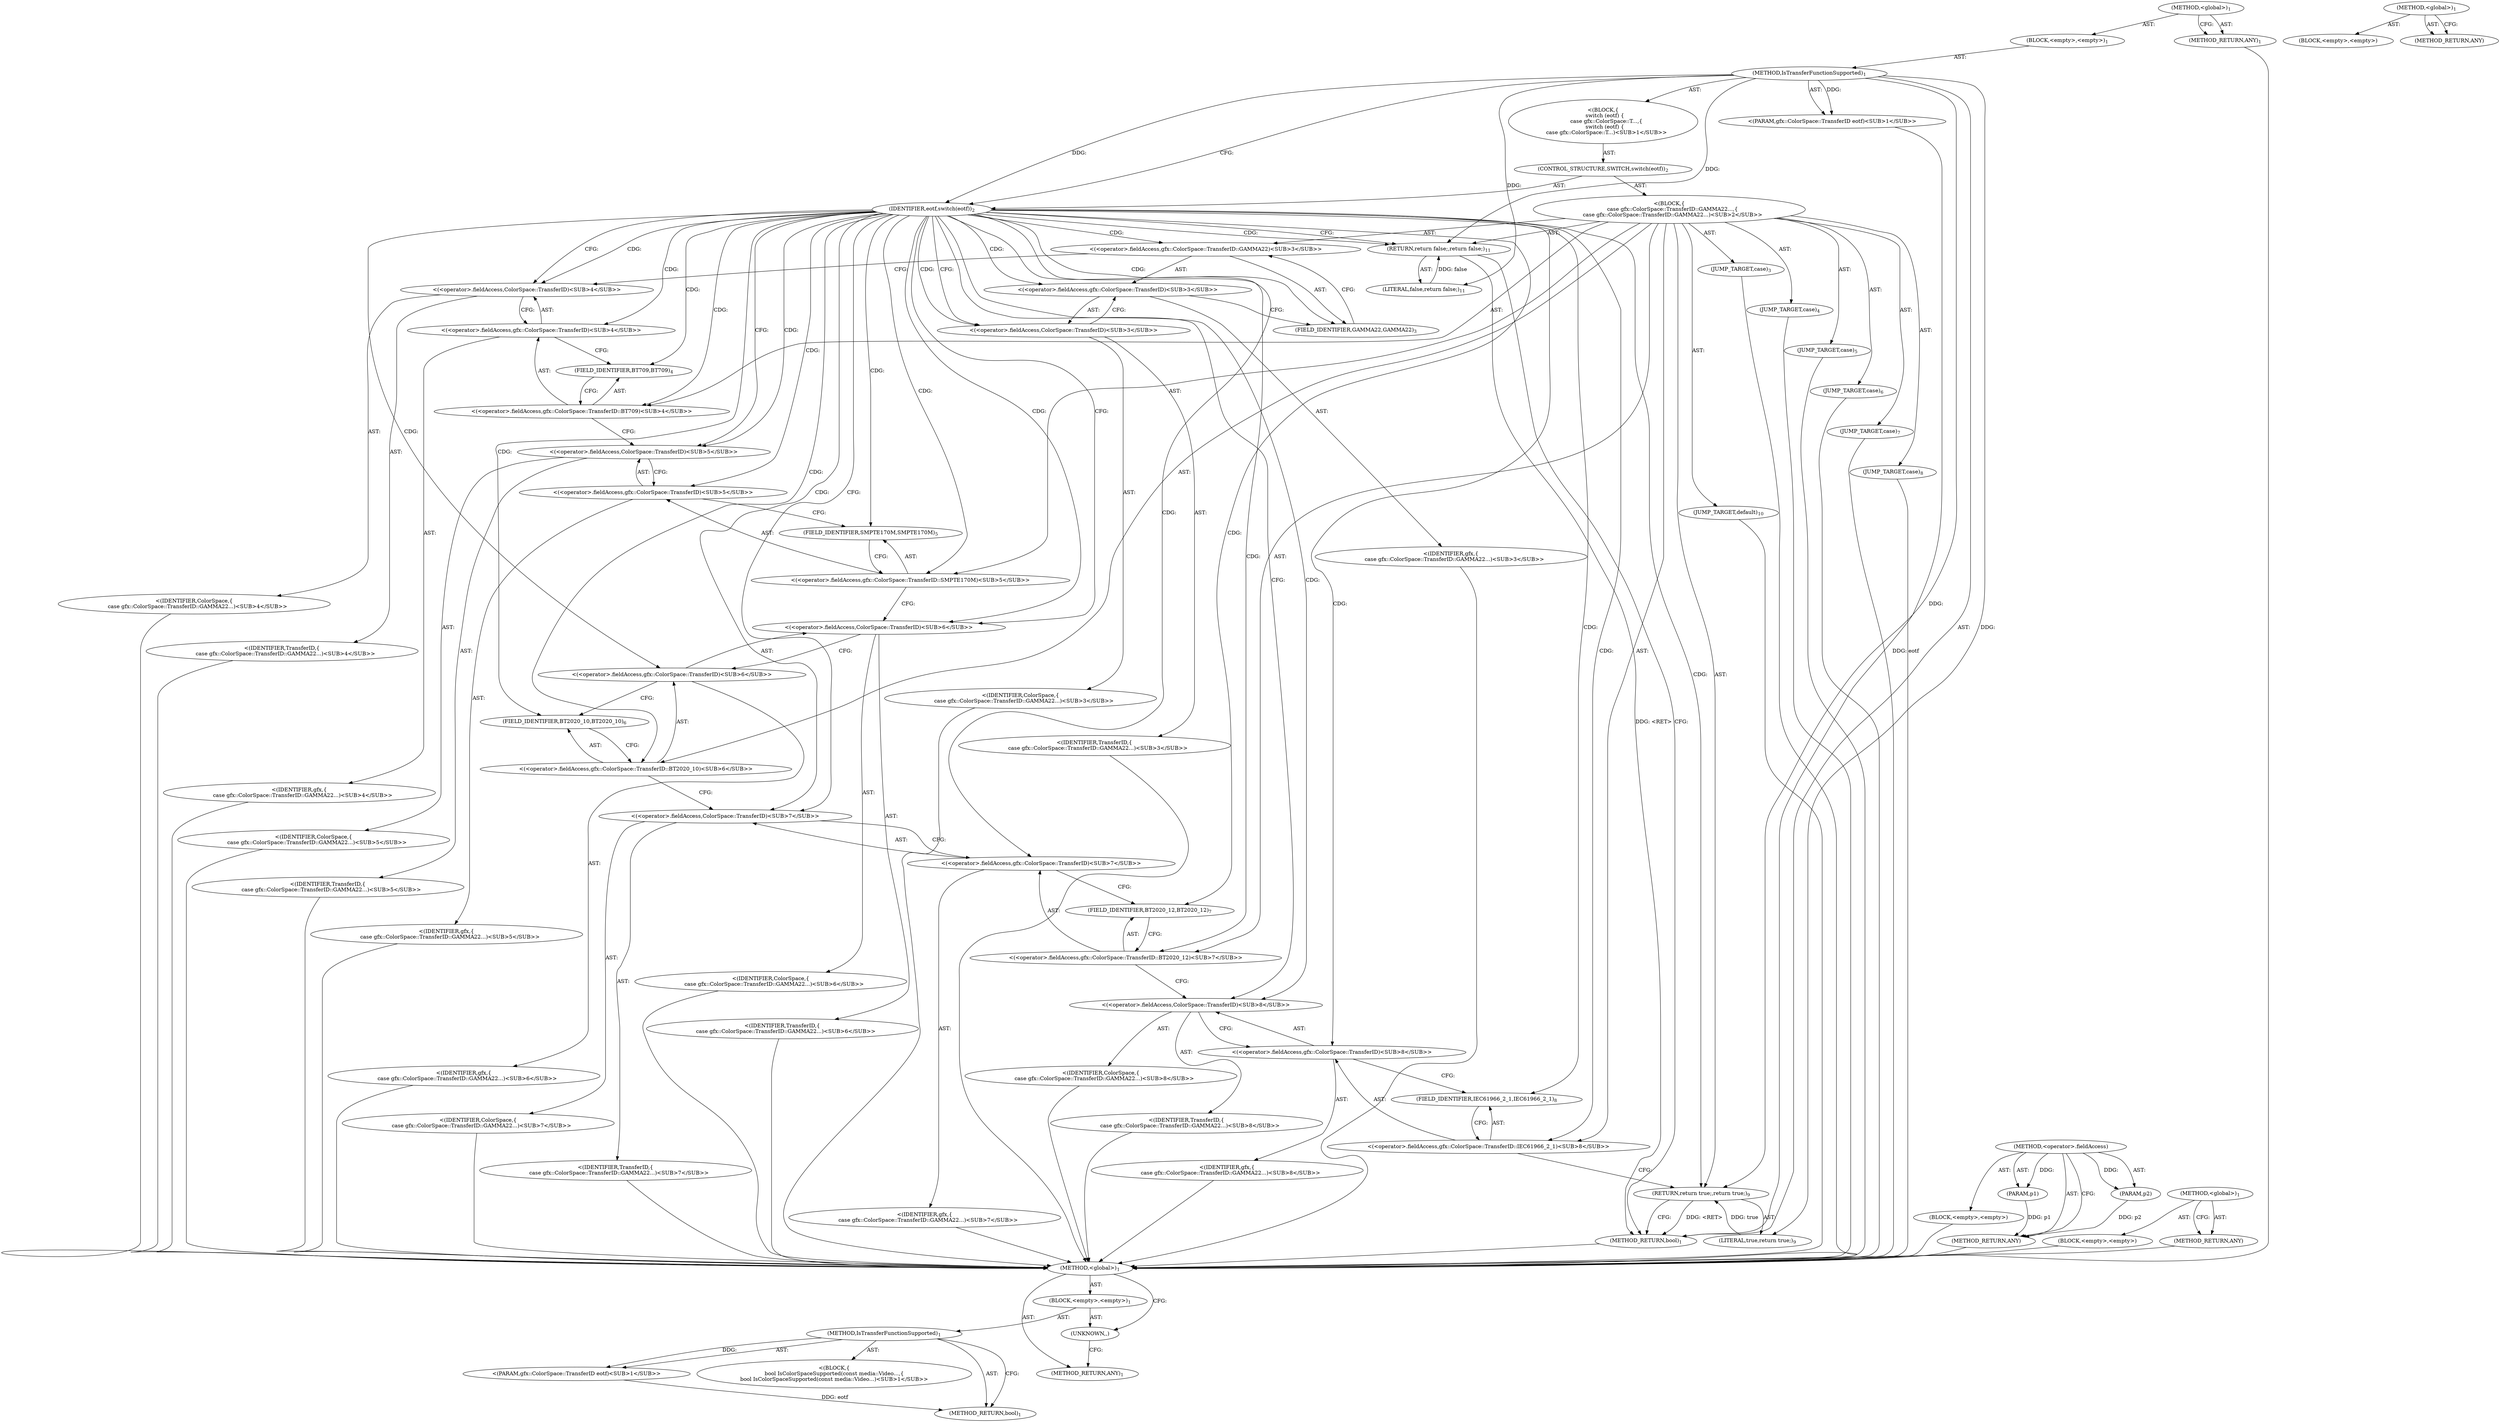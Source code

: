 digraph "&lt;global&gt;" {
vulnerable_6 [label=<(METHOD,&lt;global&gt;)<SUB>1</SUB>>];
vulnerable_7 [label=<(BLOCK,&lt;empty&gt;,&lt;empty&gt;)<SUB>1</SUB>>];
vulnerable_8 [label=<(METHOD,IsTransferFunctionSupported)<SUB>1</SUB>>];
vulnerable_9 [label="<(PARAM,gfx::ColorSpace::TransferID eotf)<SUB>1</SUB>>"];
vulnerable_10 [label="<(BLOCK,{
  switch (eotf) {
    case gfx::ColorSpace::T...,{
  switch (eotf) {
    case gfx::ColorSpace::T...)<SUB>1</SUB>>"];
vulnerable_11 [label=<(CONTROL_STRUCTURE,SWITCH,switch(eotf))<SUB>2</SUB>>];
vulnerable_12 [label=<(IDENTIFIER,eotf,switch(eotf))<SUB>2</SUB>>];
vulnerable_13 [label="<(BLOCK,{
    case gfx::ColorSpace::TransferID::GAMMA22...,{
    case gfx::ColorSpace::TransferID::GAMMA22...)<SUB>2</SUB>>"];
vulnerable_14 [label=<(JUMP_TARGET,case)<SUB>3</SUB>>];
vulnerable_15 [label="<(&lt;operator&gt;.fieldAccess,gfx::ColorSpace::TransferID::GAMMA22)<SUB>3</SUB>>"];
vulnerable_16 [label="<(&lt;operator&gt;.fieldAccess,gfx::ColorSpace::TransferID)<SUB>3</SUB>>"];
vulnerable_17 [label="<(IDENTIFIER,gfx,{
    case gfx::ColorSpace::TransferID::GAMMA22...)<SUB>3</SUB>>"];
vulnerable_18 [label="<(&lt;operator&gt;.fieldAccess,ColorSpace::TransferID)<SUB>3</SUB>>"];
vulnerable_19 [label="<(IDENTIFIER,ColorSpace,{
    case gfx::ColorSpace::TransferID::GAMMA22...)<SUB>3</SUB>>"];
vulnerable_20 [label="<(IDENTIFIER,TransferID,{
    case gfx::ColorSpace::TransferID::GAMMA22...)<SUB>3</SUB>>"];
vulnerable_21 [label=<(FIELD_IDENTIFIER,GAMMA22,GAMMA22)<SUB>3</SUB>>];
vulnerable_22 [label=<(JUMP_TARGET,case)<SUB>4</SUB>>];
vulnerable_23 [label="<(&lt;operator&gt;.fieldAccess,gfx::ColorSpace::TransferID::BT709)<SUB>4</SUB>>"];
vulnerable_24 [label="<(&lt;operator&gt;.fieldAccess,gfx::ColorSpace::TransferID)<SUB>4</SUB>>"];
vulnerable_25 [label="<(IDENTIFIER,gfx,{
    case gfx::ColorSpace::TransferID::GAMMA22...)<SUB>4</SUB>>"];
vulnerable_26 [label="<(&lt;operator&gt;.fieldAccess,ColorSpace::TransferID)<SUB>4</SUB>>"];
vulnerable_27 [label="<(IDENTIFIER,ColorSpace,{
    case gfx::ColorSpace::TransferID::GAMMA22...)<SUB>4</SUB>>"];
vulnerable_28 [label="<(IDENTIFIER,TransferID,{
    case gfx::ColorSpace::TransferID::GAMMA22...)<SUB>4</SUB>>"];
vulnerable_29 [label=<(FIELD_IDENTIFIER,BT709,BT709)<SUB>4</SUB>>];
vulnerable_30 [label=<(JUMP_TARGET,case)<SUB>5</SUB>>];
vulnerable_31 [label="<(&lt;operator&gt;.fieldAccess,gfx::ColorSpace::TransferID::SMPTE170M)<SUB>5</SUB>>"];
vulnerable_32 [label="<(&lt;operator&gt;.fieldAccess,gfx::ColorSpace::TransferID)<SUB>5</SUB>>"];
vulnerable_33 [label="<(IDENTIFIER,gfx,{
    case gfx::ColorSpace::TransferID::GAMMA22...)<SUB>5</SUB>>"];
vulnerable_34 [label="<(&lt;operator&gt;.fieldAccess,ColorSpace::TransferID)<SUB>5</SUB>>"];
vulnerable_35 [label="<(IDENTIFIER,ColorSpace,{
    case gfx::ColorSpace::TransferID::GAMMA22...)<SUB>5</SUB>>"];
vulnerable_36 [label="<(IDENTIFIER,TransferID,{
    case gfx::ColorSpace::TransferID::GAMMA22...)<SUB>5</SUB>>"];
vulnerable_37 [label=<(FIELD_IDENTIFIER,SMPTE170M,SMPTE170M)<SUB>5</SUB>>];
vulnerable_38 [label=<(JUMP_TARGET,case)<SUB>6</SUB>>];
vulnerable_39 [label="<(&lt;operator&gt;.fieldAccess,gfx::ColorSpace::TransferID::BT2020_10)<SUB>6</SUB>>"];
vulnerable_40 [label="<(&lt;operator&gt;.fieldAccess,gfx::ColorSpace::TransferID)<SUB>6</SUB>>"];
vulnerable_41 [label="<(IDENTIFIER,gfx,{
    case gfx::ColorSpace::TransferID::GAMMA22...)<SUB>6</SUB>>"];
vulnerable_42 [label="<(&lt;operator&gt;.fieldAccess,ColorSpace::TransferID)<SUB>6</SUB>>"];
vulnerable_43 [label="<(IDENTIFIER,ColorSpace,{
    case gfx::ColorSpace::TransferID::GAMMA22...)<SUB>6</SUB>>"];
vulnerable_44 [label="<(IDENTIFIER,TransferID,{
    case gfx::ColorSpace::TransferID::GAMMA22...)<SUB>6</SUB>>"];
vulnerable_45 [label=<(FIELD_IDENTIFIER,BT2020_10,BT2020_10)<SUB>6</SUB>>];
vulnerable_46 [label=<(JUMP_TARGET,case)<SUB>7</SUB>>];
vulnerable_47 [label="<(&lt;operator&gt;.fieldAccess,gfx::ColorSpace::TransferID::BT2020_12)<SUB>7</SUB>>"];
vulnerable_48 [label="<(&lt;operator&gt;.fieldAccess,gfx::ColorSpace::TransferID)<SUB>7</SUB>>"];
vulnerable_49 [label="<(IDENTIFIER,gfx,{
    case gfx::ColorSpace::TransferID::GAMMA22...)<SUB>7</SUB>>"];
vulnerable_50 [label="<(&lt;operator&gt;.fieldAccess,ColorSpace::TransferID)<SUB>7</SUB>>"];
vulnerable_51 [label="<(IDENTIFIER,ColorSpace,{
    case gfx::ColorSpace::TransferID::GAMMA22...)<SUB>7</SUB>>"];
vulnerable_52 [label="<(IDENTIFIER,TransferID,{
    case gfx::ColorSpace::TransferID::GAMMA22...)<SUB>7</SUB>>"];
vulnerable_53 [label=<(FIELD_IDENTIFIER,BT2020_12,BT2020_12)<SUB>7</SUB>>];
vulnerable_54 [label=<(JUMP_TARGET,case)<SUB>8</SUB>>];
vulnerable_55 [label="<(&lt;operator&gt;.fieldAccess,gfx::ColorSpace::TransferID::IEC61966_2_1)<SUB>8</SUB>>"];
vulnerable_56 [label="<(&lt;operator&gt;.fieldAccess,gfx::ColorSpace::TransferID)<SUB>8</SUB>>"];
vulnerable_57 [label="<(IDENTIFIER,gfx,{
    case gfx::ColorSpace::TransferID::GAMMA22...)<SUB>8</SUB>>"];
vulnerable_58 [label="<(&lt;operator&gt;.fieldAccess,ColorSpace::TransferID)<SUB>8</SUB>>"];
vulnerable_59 [label="<(IDENTIFIER,ColorSpace,{
    case gfx::ColorSpace::TransferID::GAMMA22...)<SUB>8</SUB>>"];
vulnerable_60 [label="<(IDENTIFIER,TransferID,{
    case gfx::ColorSpace::TransferID::GAMMA22...)<SUB>8</SUB>>"];
vulnerable_61 [label=<(FIELD_IDENTIFIER,IEC61966_2_1,IEC61966_2_1)<SUB>8</SUB>>];
vulnerable_62 [label=<(RETURN,return true;,return true;)<SUB>9</SUB>>];
vulnerable_63 [label=<(LITERAL,true,return true;)<SUB>9</SUB>>];
vulnerable_64 [label=<(JUMP_TARGET,default)<SUB>10</SUB>>];
vulnerable_65 [label=<(RETURN,return false;,return false;)<SUB>11</SUB>>];
vulnerable_66 [label=<(LITERAL,false,return false;)<SUB>11</SUB>>];
vulnerable_67 [label=<(METHOD_RETURN,bool)<SUB>1</SUB>>];
vulnerable_69 [label=<(METHOD_RETURN,ANY)<SUB>1</SUB>>];
vulnerable_90 [label=<(METHOD,&lt;operator&gt;.fieldAccess)>];
vulnerable_91 [label=<(PARAM,p1)>];
vulnerable_92 [label=<(PARAM,p2)>];
vulnerable_93 [label=<(BLOCK,&lt;empty&gt;,&lt;empty&gt;)>];
vulnerable_94 [label=<(METHOD_RETURN,ANY)>];
vulnerable_84 [label=<(METHOD,&lt;global&gt;)<SUB>1</SUB>>];
vulnerable_85 [label=<(BLOCK,&lt;empty&gt;,&lt;empty&gt;)>];
vulnerable_86 [label=<(METHOD_RETURN,ANY)>];
fixed_6 [label=<(METHOD,&lt;global&gt;)<SUB>1</SUB>>];
fixed_7 [label=<(BLOCK,&lt;empty&gt;,&lt;empty&gt;)<SUB>1</SUB>>];
fixed_8 [label=<(METHOD,IsTransferFunctionSupported)<SUB>1</SUB>>];
fixed_9 [label="<(PARAM,gfx::ColorSpace::TransferID eotf)<SUB>1</SUB>>"];
fixed_10 [label="<(BLOCK,{
bool IsColorSpaceSupported(const media::Video...,{
bool IsColorSpaceSupported(const media::Video...)<SUB>1</SUB>>"];
fixed_11 [label=<(METHOD_RETURN,bool)<SUB>1</SUB>>];
fixed_13 [label=<(UNKNOWN,,)>];
fixed_14 [label=<(METHOD_RETURN,ANY)<SUB>1</SUB>>];
fixed_25 [label=<(METHOD,&lt;global&gt;)<SUB>1</SUB>>];
fixed_26 [label=<(BLOCK,&lt;empty&gt;,&lt;empty&gt;)>];
fixed_27 [label=<(METHOD_RETURN,ANY)>];
vulnerable_6 -> vulnerable_7  [key=0, label="AST: "];
vulnerable_6 -> vulnerable_69  [key=0, label="AST: "];
vulnerable_6 -> vulnerable_69  [key=1, label="CFG: "];
vulnerable_7 -> vulnerable_8  [key=0, label="AST: "];
vulnerable_8 -> vulnerable_9  [key=0, label="AST: "];
vulnerable_8 -> vulnerable_9  [key=1, label="DDG: "];
vulnerable_8 -> vulnerable_10  [key=0, label="AST: "];
vulnerable_8 -> vulnerable_67  [key=0, label="AST: "];
vulnerable_8 -> vulnerable_12  [key=0, label="CFG: "];
vulnerable_8 -> vulnerable_12  [key=1, label="DDG: "];
vulnerable_8 -> vulnerable_62  [key=0, label="DDG: "];
vulnerable_8 -> vulnerable_65  [key=0, label="DDG: "];
vulnerable_8 -> vulnerable_63  [key=0, label="DDG: "];
vulnerable_8 -> vulnerable_66  [key=0, label="DDG: "];
vulnerable_9 -> vulnerable_67  [key=0, label="DDG: eotf"];
vulnerable_10 -> vulnerable_11  [key=0, label="AST: "];
vulnerable_11 -> vulnerable_12  [key=0, label="AST: "];
vulnerable_11 -> vulnerable_13  [key=0, label="AST: "];
vulnerable_12 -> vulnerable_18  [key=0, label="CFG: "];
vulnerable_12 -> vulnerable_18  [key=1, label="CDG: "];
vulnerable_12 -> vulnerable_26  [key=0, label="CFG: "];
vulnerable_12 -> vulnerable_26  [key=1, label="CDG: "];
vulnerable_12 -> vulnerable_34  [key=0, label="CFG: "];
vulnerable_12 -> vulnerable_34  [key=1, label="CDG: "];
vulnerable_12 -> vulnerable_42  [key=0, label="CFG: "];
vulnerable_12 -> vulnerable_42  [key=1, label="CDG: "];
vulnerable_12 -> vulnerable_50  [key=0, label="CFG: "];
vulnerable_12 -> vulnerable_50  [key=1, label="CDG: "];
vulnerable_12 -> vulnerable_58  [key=0, label="CFG: "];
vulnerable_12 -> vulnerable_58  [key=1, label="CDG: "];
vulnerable_12 -> vulnerable_65  [key=0, label="CFG: "];
vulnerable_12 -> vulnerable_65  [key=1, label="CDG: "];
vulnerable_12 -> vulnerable_47  [key=0, label="CDG: "];
vulnerable_12 -> vulnerable_15  [key=0, label="CDG: "];
vulnerable_12 -> vulnerable_21  [key=0, label="CDG: "];
vulnerable_12 -> vulnerable_48  [key=0, label="CDG: "];
vulnerable_12 -> vulnerable_32  [key=0, label="CDG: "];
vulnerable_12 -> vulnerable_37  [key=0, label="CDG: "];
vulnerable_12 -> vulnerable_56  [key=0, label="CDG: "];
vulnerable_12 -> vulnerable_45  [key=0, label="CDG: "];
vulnerable_12 -> vulnerable_40  [key=0, label="CDG: "];
vulnerable_12 -> vulnerable_29  [key=0, label="CDG: "];
vulnerable_12 -> vulnerable_24  [key=0, label="CDG: "];
vulnerable_12 -> vulnerable_16  [key=0, label="CDG: "];
vulnerable_12 -> vulnerable_61  [key=0, label="CDG: "];
vulnerable_12 -> vulnerable_23  [key=0, label="CDG: "];
vulnerable_12 -> vulnerable_53  [key=0, label="CDG: "];
vulnerable_12 -> vulnerable_55  [key=0, label="CDG: "];
vulnerable_12 -> vulnerable_62  [key=0, label="CDG: "];
vulnerable_12 -> vulnerable_39  [key=0, label="CDG: "];
vulnerable_12 -> vulnerable_31  [key=0, label="CDG: "];
vulnerable_13 -> vulnerable_14  [key=0, label="AST: "];
vulnerable_13 -> vulnerable_15  [key=0, label="AST: "];
vulnerable_13 -> vulnerable_22  [key=0, label="AST: "];
vulnerable_13 -> vulnerable_23  [key=0, label="AST: "];
vulnerable_13 -> vulnerable_30  [key=0, label="AST: "];
vulnerable_13 -> vulnerable_31  [key=0, label="AST: "];
vulnerable_13 -> vulnerable_38  [key=0, label="AST: "];
vulnerable_13 -> vulnerable_39  [key=0, label="AST: "];
vulnerable_13 -> vulnerable_46  [key=0, label="AST: "];
vulnerable_13 -> vulnerable_47  [key=0, label="AST: "];
vulnerable_13 -> vulnerable_54  [key=0, label="AST: "];
vulnerable_13 -> vulnerable_55  [key=0, label="AST: "];
vulnerable_13 -> vulnerable_62  [key=0, label="AST: "];
vulnerable_13 -> vulnerable_64  [key=0, label="AST: "];
vulnerable_13 -> vulnerable_65  [key=0, label="AST: "];
vulnerable_14 -> fixed_6  [key=0];
vulnerable_15 -> vulnerable_16  [key=0, label="AST: "];
vulnerable_15 -> vulnerable_21  [key=0, label="AST: "];
vulnerable_15 -> vulnerable_26  [key=0, label="CFG: "];
vulnerable_16 -> vulnerable_17  [key=0, label="AST: "];
vulnerable_16 -> vulnerable_18  [key=0, label="AST: "];
vulnerable_16 -> vulnerable_21  [key=0, label="CFG: "];
vulnerable_17 -> fixed_6  [key=0];
vulnerable_18 -> vulnerable_19  [key=0, label="AST: "];
vulnerable_18 -> vulnerable_20  [key=0, label="AST: "];
vulnerable_18 -> vulnerable_16  [key=0, label="CFG: "];
vulnerable_19 -> fixed_6  [key=0];
vulnerable_20 -> fixed_6  [key=0];
vulnerable_21 -> vulnerable_15  [key=0, label="CFG: "];
vulnerable_22 -> fixed_6  [key=0];
vulnerable_23 -> vulnerable_24  [key=0, label="AST: "];
vulnerable_23 -> vulnerable_29  [key=0, label="AST: "];
vulnerable_23 -> vulnerable_34  [key=0, label="CFG: "];
vulnerable_24 -> vulnerable_25  [key=0, label="AST: "];
vulnerable_24 -> vulnerable_26  [key=0, label="AST: "];
vulnerable_24 -> vulnerable_29  [key=0, label="CFG: "];
vulnerable_25 -> fixed_6  [key=0];
vulnerable_26 -> vulnerable_27  [key=0, label="AST: "];
vulnerable_26 -> vulnerable_28  [key=0, label="AST: "];
vulnerable_26 -> vulnerable_24  [key=0, label="CFG: "];
vulnerable_27 -> fixed_6  [key=0];
vulnerable_28 -> fixed_6  [key=0];
vulnerable_29 -> vulnerable_23  [key=0, label="CFG: "];
vulnerable_30 -> fixed_6  [key=0];
vulnerable_31 -> vulnerable_32  [key=0, label="AST: "];
vulnerable_31 -> vulnerable_37  [key=0, label="AST: "];
vulnerable_31 -> vulnerable_42  [key=0, label="CFG: "];
vulnerable_32 -> vulnerable_33  [key=0, label="AST: "];
vulnerable_32 -> vulnerable_34  [key=0, label="AST: "];
vulnerable_32 -> vulnerable_37  [key=0, label="CFG: "];
vulnerable_33 -> fixed_6  [key=0];
vulnerable_34 -> vulnerable_35  [key=0, label="AST: "];
vulnerable_34 -> vulnerable_36  [key=0, label="AST: "];
vulnerable_34 -> vulnerable_32  [key=0, label="CFG: "];
vulnerable_35 -> fixed_6  [key=0];
vulnerable_36 -> fixed_6  [key=0];
vulnerable_37 -> vulnerable_31  [key=0, label="CFG: "];
vulnerable_38 -> fixed_6  [key=0];
vulnerable_39 -> vulnerable_40  [key=0, label="AST: "];
vulnerable_39 -> vulnerable_45  [key=0, label="AST: "];
vulnerable_39 -> vulnerable_50  [key=0, label="CFG: "];
vulnerable_40 -> vulnerable_41  [key=0, label="AST: "];
vulnerable_40 -> vulnerable_42  [key=0, label="AST: "];
vulnerable_40 -> vulnerable_45  [key=0, label="CFG: "];
vulnerable_41 -> fixed_6  [key=0];
vulnerable_42 -> vulnerable_43  [key=0, label="AST: "];
vulnerable_42 -> vulnerable_44  [key=0, label="AST: "];
vulnerable_42 -> vulnerable_40  [key=0, label="CFG: "];
vulnerable_43 -> fixed_6  [key=0];
vulnerable_44 -> fixed_6  [key=0];
vulnerable_45 -> vulnerable_39  [key=0, label="CFG: "];
vulnerable_46 -> fixed_6  [key=0];
vulnerable_47 -> vulnerable_48  [key=0, label="AST: "];
vulnerable_47 -> vulnerable_53  [key=0, label="AST: "];
vulnerable_47 -> vulnerable_58  [key=0, label="CFG: "];
vulnerable_48 -> vulnerable_49  [key=0, label="AST: "];
vulnerable_48 -> vulnerable_50  [key=0, label="AST: "];
vulnerable_48 -> vulnerable_53  [key=0, label="CFG: "];
vulnerable_49 -> fixed_6  [key=0];
vulnerable_50 -> vulnerable_51  [key=0, label="AST: "];
vulnerable_50 -> vulnerable_52  [key=0, label="AST: "];
vulnerable_50 -> vulnerable_48  [key=0, label="CFG: "];
vulnerable_51 -> fixed_6  [key=0];
vulnerable_52 -> fixed_6  [key=0];
vulnerable_53 -> vulnerable_47  [key=0, label="CFG: "];
vulnerable_54 -> fixed_6  [key=0];
vulnerable_55 -> vulnerable_56  [key=0, label="AST: "];
vulnerable_55 -> vulnerable_61  [key=0, label="AST: "];
vulnerable_55 -> vulnerable_62  [key=0, label="CFG: "];
vulnerable_56 -> vulnerable_57  [key=0, label="AST: "];
vulnerable_56 -> vulnerable_58  [key=0, label="AST: "];
vulnerable_56 -> vulnerable_61  [key=0, label="CFG: "];
vulnerable_57 -> fixed_6  [key=0];
vulnerable_58 -> vulnerable_59  [key=0, label="AST: "];
vulnerable_58 -> vulnerable_60  [key=0, label="AST: "];
vulnerable_58 -> vulnerable_56  [key=0, label="CFG: "];
vulnerable_59 -> fixed_6  [key=0];
vulnerable_60 -> fixed_6  [key=0];
vulnerable_61 -> vulnerable_55  [key=0, label="CFG: "];
vulnerable_62 -> vulnerable_63  [key=0, label="AST: "];
vulnerable_62 -> vulnerable_67  [key=0, label="CFG: "];
vulnerable_62 -> vulnerable_67  [key=1, label="DDG: &lt;RET&gt;"];
vulnerable_63 -> vulnerable_62  [key=0, label="DDG: true"];
vulnerable_64 -> fixed_6  [key=0];
vulnerable_65 -> vulnerable_66  [key=0, label="AST: "];
vulnerable_65 -> vulnerable_67  [key=0, label="CFG: "];
vulnerable_65 -> vulnerable_67  [key=1, label="DDG: &lt;RET&gt;"];
vulnerable_66 -> vulnerable_65  [key=0, label="DDG: false"];
vulnerable_67 -> fixed_6  [key=0];
vulnerable_69 -> fixed_6  [key=0];
vulnerable_90 -> vulnerable_91  [key=0, label="AST: "];
vulnerable_90 -> vulnerable_91  [key=1, label="DDG: "];
vulnerable_90 -> vulnerable_93  [key=0, label="AST: "];
vulnerable_90 -> vulnerable_92  [key=0, label="AST: "];
vulnerable_90 -> vulnerable_92  [key=1, label="DDG: "];
vulnerable_90 -> vulnerable_94  [key=0, label="AST: "];
vulnerable_90 -> vulnerable_94  [key=1, label="CFG: "];
vulnerable_91 -> vulnerable_94  [key=0, label="DDG: p1"];
vulnerable_92 -> vulnerable_94  [key=0, label="DDG: p2"];
vulnerable_93 -> fixed_6  [key=0];
vulnerable_94 -> fixed_6  [key=0];
vulnerable_84 -> vulnerable_85  [key=0, label="AST: "];
vulnerable_84 -> vulnerable_86  [key=0, label="AST: "];
vulnerable_84 -> vulnerable_86  [key=1, label="CFG: "];
vulnerable_85 -> fixed_6  [key=0];
vulnerable_86 -> fixed_6  [key=0];
fixed_6 -> fixed_7  [key=0, label="AST: "];
fixed_6 -> fixed_14  [key=0, label="AST: "];
fixed_6 -> fixed_13  [key=0, label="CFG: "];
fixed_7 -> fixed_8  [key=0, label="AST: "];
fixed_7 -> fixed_13  [key=0, label="AST: "];
fixed_8 -> fixed_9  [key=0, label="AST: "];
fixed_8 -> fixed_9  [key=1, label="DDG: "];
fixed_8 -> fixed_10  [key=0, label="AST: "];
fixed_8 -> fixed_11  [key=0, label="AST: "];
fixed_8 -> fixed_11  [key=1, label="CFG: "];
fixed_9 -> fixed_11  [key=0, label="DDG: eotf"];
fixed_13 -> fixed_14  [key=0, label="CFG: "];
fixed_25 -> fixed_26  [key=0, label="AST: "];
fixed_25 -> fixed_27  [key=0, label="AST: "];
fixed_25 -> fixed_27  [key=1, label="CFG: "];
}
